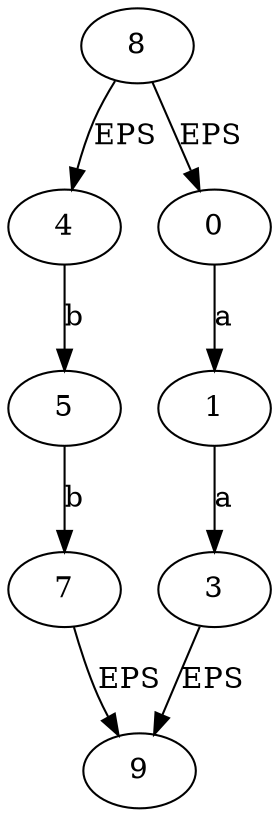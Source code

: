 digraph nfa{
8 -> 4 [label="EPS"];
8 -> 0 [label="EPS"];
4 -> 5 [label="b"];
5 -> 7 [label="b"];
3 -> 9 [label="EPS"];
7 -> 9 [label="EPS"];
1 -> 3 [label="a"];
0 -> 1 [label="a"];
}
